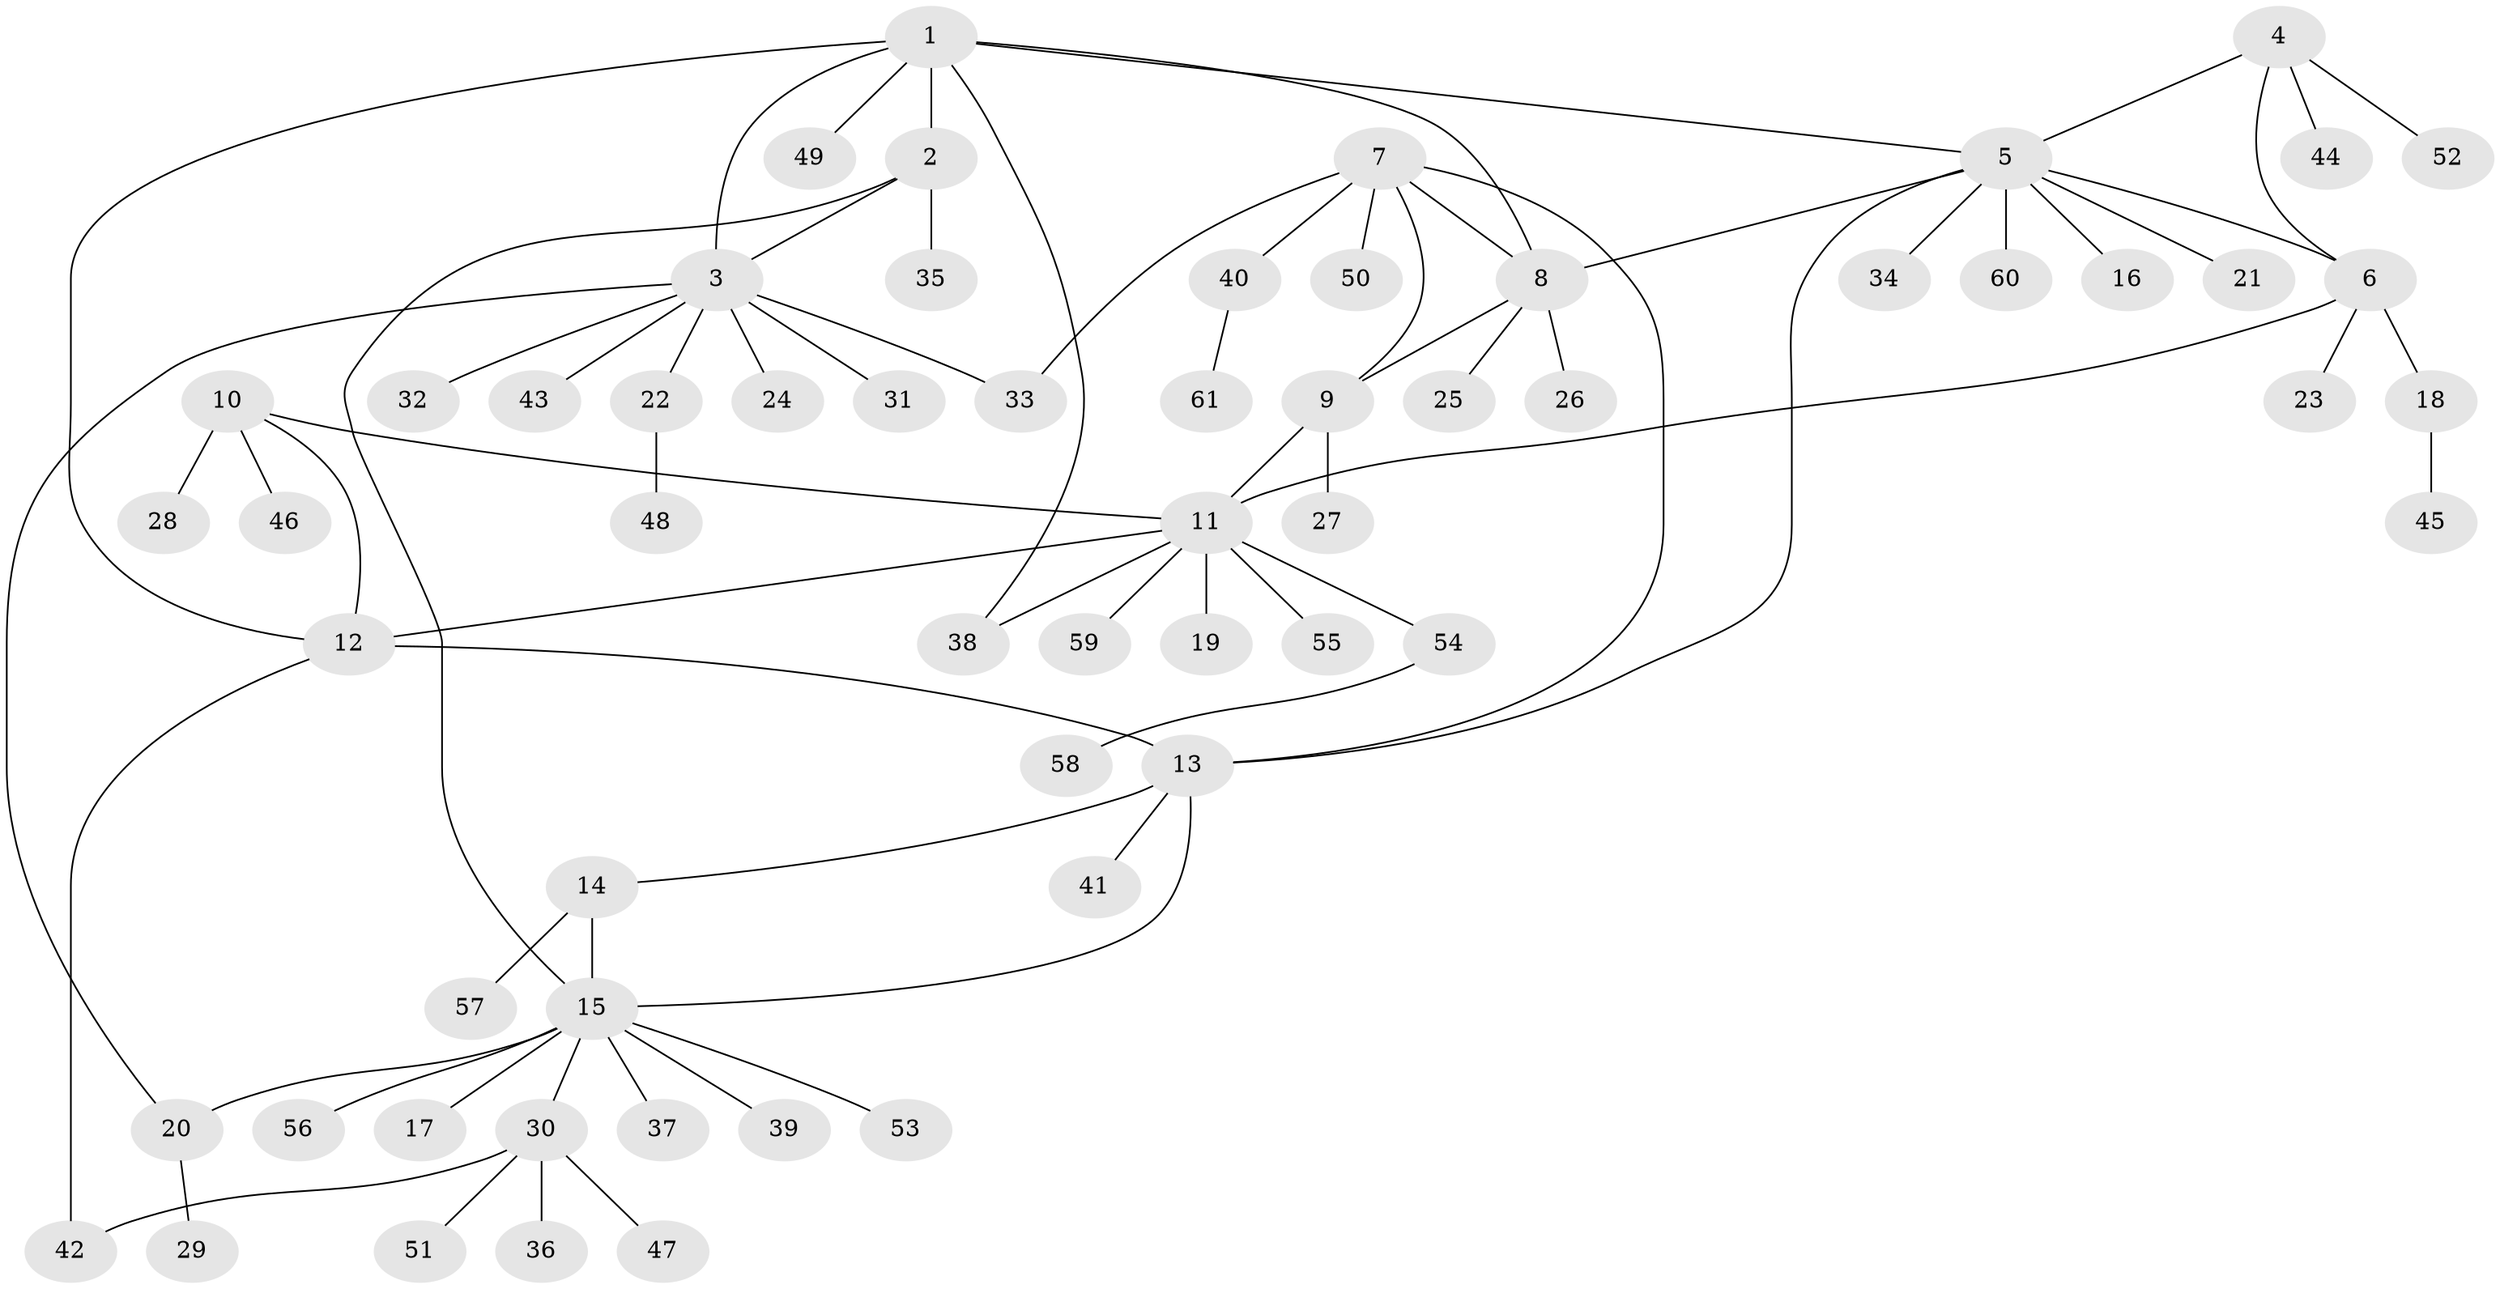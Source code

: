// coarse degree distribution, {6: 0.125, 2: 0.125, 5: 0.041666666666666664, 3: 0.08333333333333333, 11: 0.041666666666666664, 1: 0.5833333333333334}
// Generated by graph-tools (version 1.1) at 2025/19/03/04/25 18:19:54]
// undirected, 61 vertices, 75 edges
graph export_dot {
graph [start="1"]
  node [color=gray90,style=filled];
  1;
  2;
  3;
  4;
  5;
  6;
  7;
  8;
  9;
  10;
  11;
  12;
  13;
  14;
  15;
  16;
  17;
  18;
  19;
  20;
  21;
  22;
  23;
  24;
  25;
  26;
  27;
  28;
  29;
  30;
  31;
  32;
  33;
  34;
  35;
  36;
  37;
  38;
  39;
  40;
  41;
  42;
  43;
  44;
  45;
  46;
  47;
  48;
  49;
  50;
  51;
  52;
  53;
  54;
  55;
  56;
  57;
  58;
  59;
  60;
  61;
  1 -- 2;
  1 -- 3;
  1 -- 5;
  1 -- 8;
  1 -- 12;
  1 -- 38;
  1 -- 49;
  2 -- 3;
  2 -- 15;
  2 -- 35;
  3 -- 20;
  3 -- 22;
  3 -- 24;
  3 -- 31;
  3 -- 32;
  3 -- 33;
  3 -- 43;
  4 -- 5;
  4 -- 6;
  4 -- 44;
  4 -- 52;
  5 -- 6;
  5 -- 8;
  5 -- 13;
  5 -- 16;
  5 -- 21;
  5 -- 34;
  5 -- 60;
  6 -- 11;
  6 -- 18;
  6 -- 23;
  7 -- 8;
  7 -- 9;
  7 -- 13;
  7 -- 33;
  7 -- 40;
  7 -- 50;
  8 -- 9;
  8 -- 25;
  8 -- 26;
  9 -- 11;
  9 -- 27;
  10 -- 11;
  10 -- 12;
  10 -- 28;
  10 -- 46;
  11 -- 12;
  11 -- 19;
  11 -- 38;
  11 -- 54;
  11 -- 55;
  11 -- 59;
  12 -- 13;
  12 -- 42;
  13 -- 14;
  13 -- 15;
  13 -- 41;
  14 -- 15;
  14 -- 57;
  15 -- 17;
  15 -- 20;
  15 -- 30;
  15 -- 37;
  15 -- 39;
  15 -- 53;
  15 -- 56;
  18 -- 45;
  20 -- 29;
  22 -- 48;
  30 -- 36;
  30 -- 42;
  30 -- 47;
  30 -- 51;
  40 -- 61;
  54 -- 58;
}

